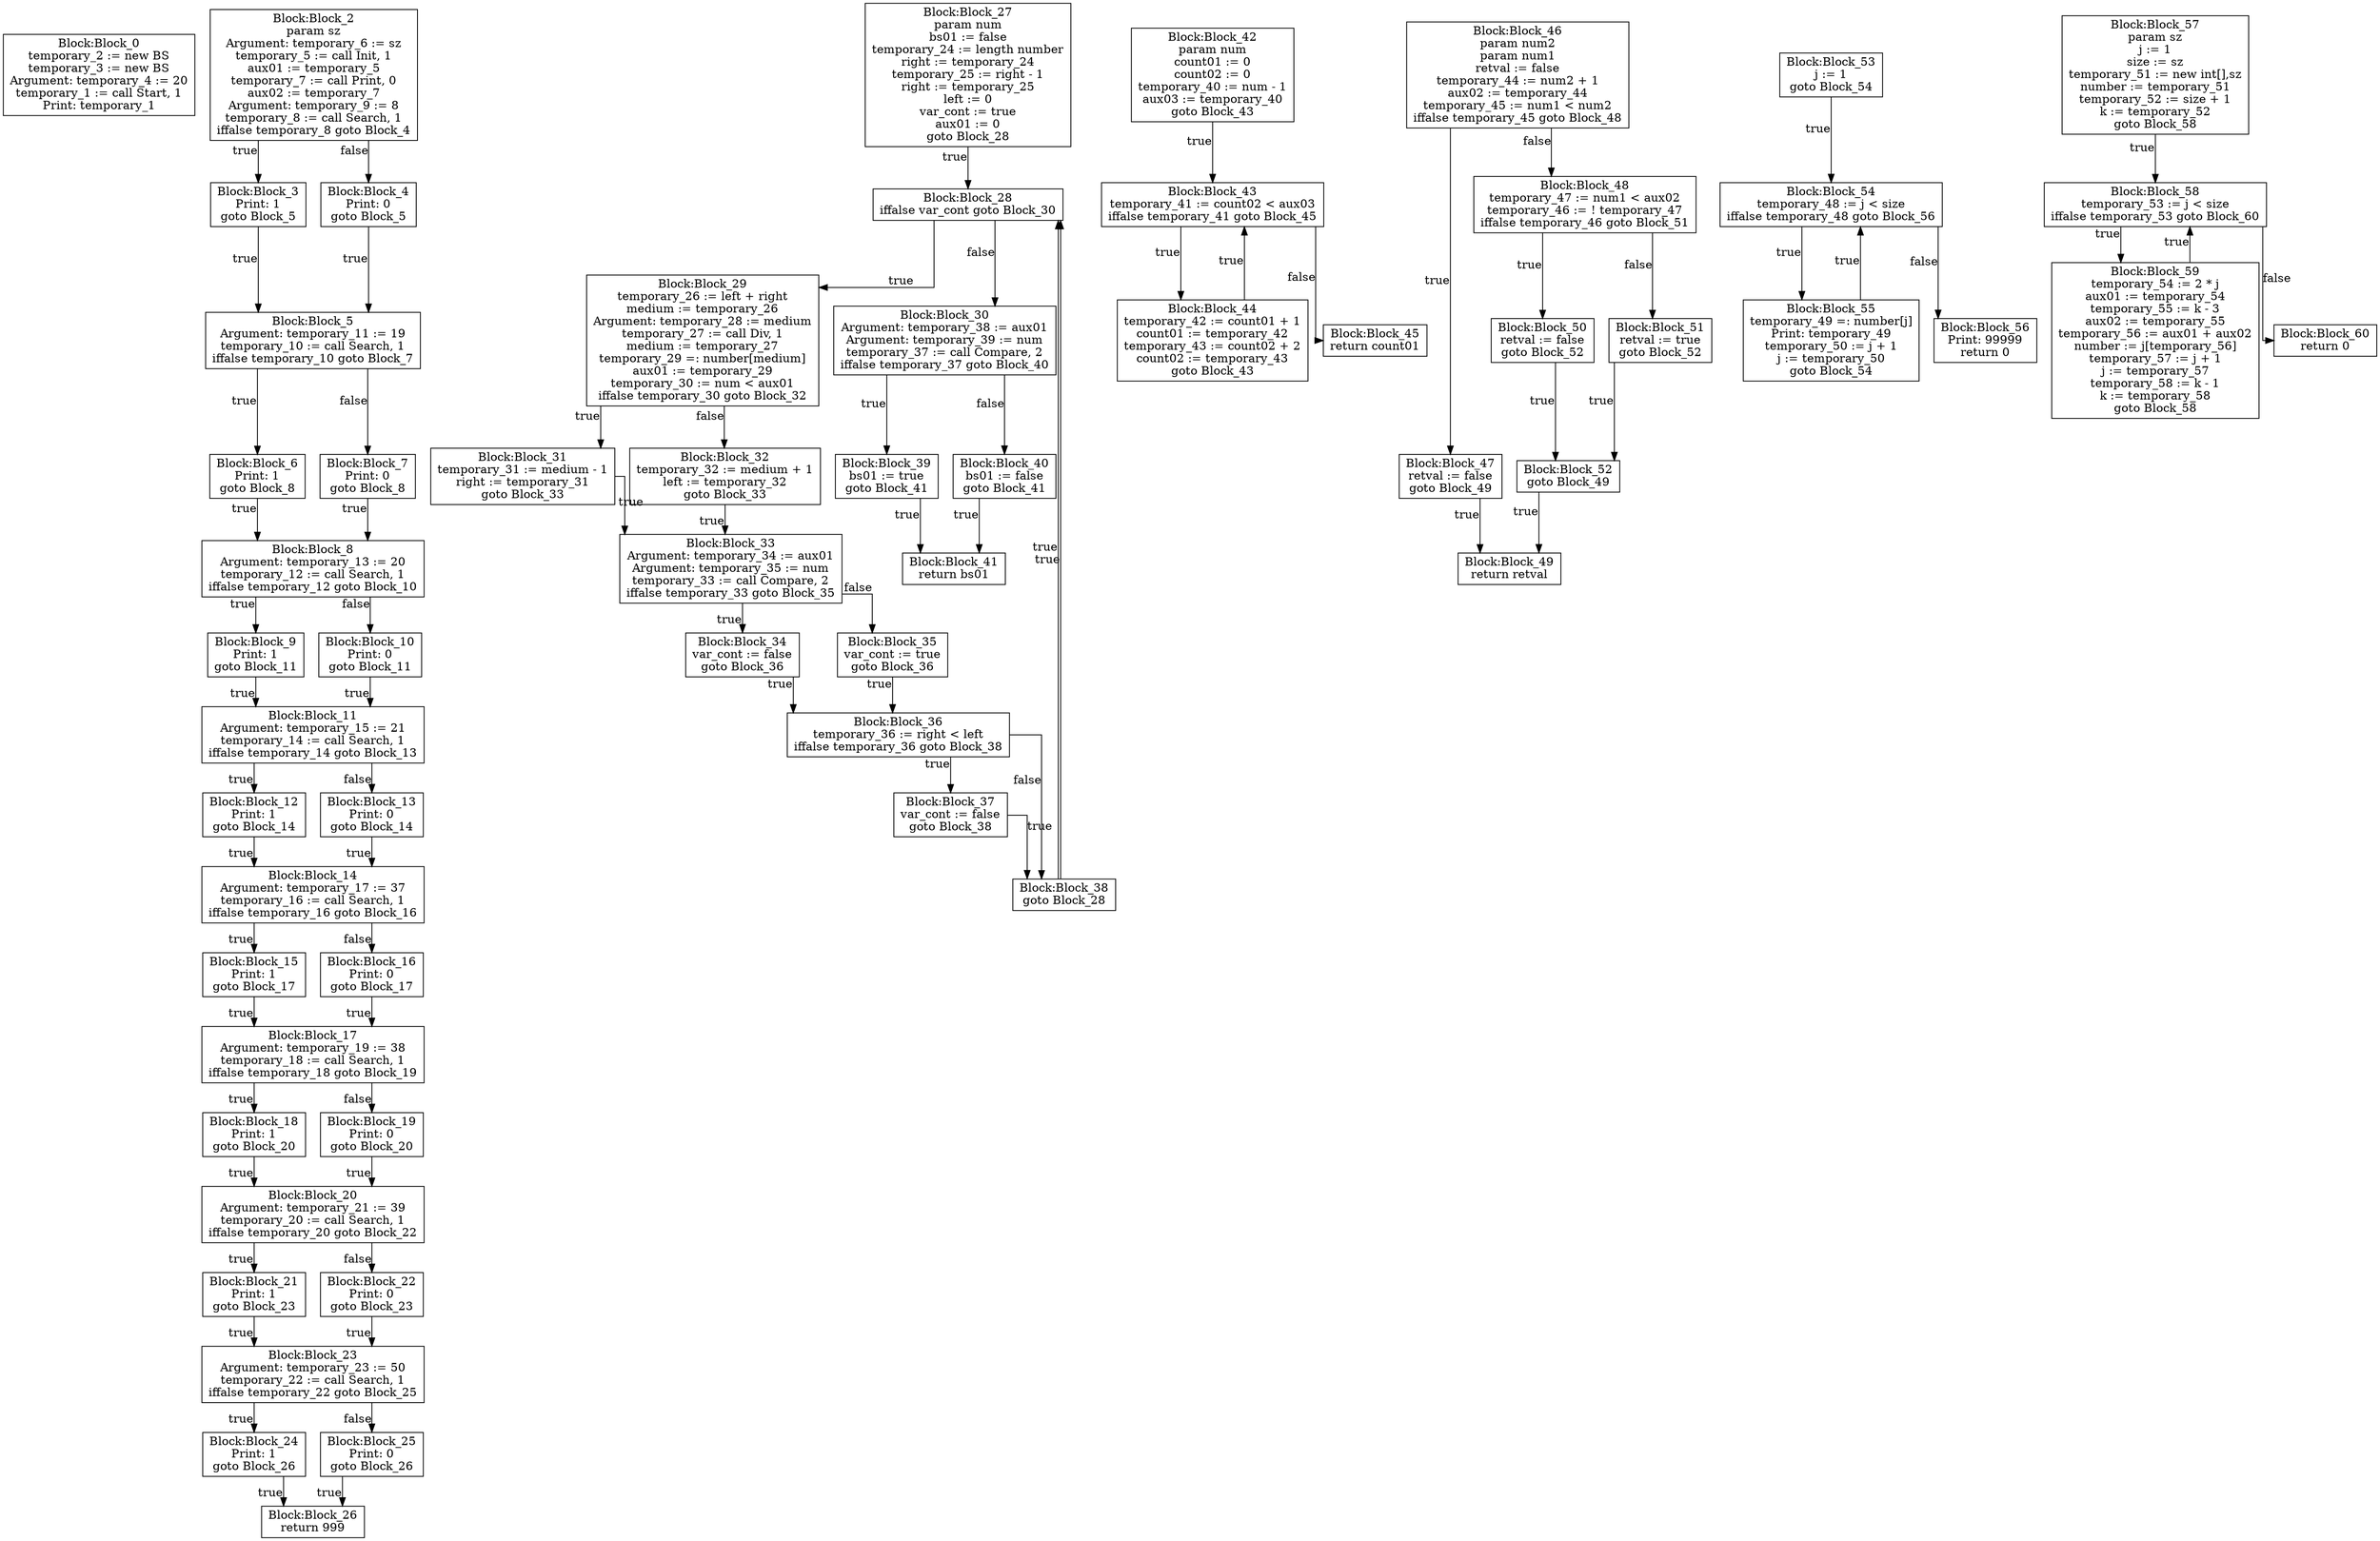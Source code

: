 digraph {
graph [ splines = ortho ]
	node [ shape = box ];
Block_0 [label="Block:Block_0
temporary_2 := new BS
temporary_3 := new BS
Argument: temporary_4 := 20
temporary_1 := call Start, 1
Print: temporary_1"];
Block_2 [label="Block:Block_2
param sz
Argument: temporary_6 := sz
temporary_5 := call Init, 1
aux01 := temporary_5
temporary_7 := call Print, 0
aux02 := temporary_7
Argument: temporary_9 := 8
temporary_8 := call Search, 1
iffalse temporary_8 goto Block_4"];
Block_2 -> Block_3 [xlabel = "true"]
Block_3 [label="Block:Block_3
Print: 1
goto Block_5"];
Block_3 -> Block_5 [xlabel = "true"]
Block_5 [label="Block:Block_5
Argument: temporary_11 := 19
temporary_10 := call Search, 1
iffalse temporary_10 goto Block_7"];
Block_5 -> Block_6 [xlabel = "true"]
Block_6 [label="Block:Block_6
Print: 1
goto Block_8"];
Block_6 -> Block_8 [xlabel = "true"]
Block_8 [label="Block:Block_8
Argument: temporary_13 := 20
temporary_12 := call Search, 1
iffalse temporary_12 goto Block_10"];
Block_8 -> Block_9 [xlabel = "true"]
Block_9 [label="Block:Block_9
Print: 1
goto Block_11"];
Block_9 -> Block_11 [xlabel = "true"]
Block_11 [label="Block:Block_11
Argument: temporary_15 := 21
temporary_14 := call Search, 1
iffalse temporary_14 goto Block_13"];
Block_11 -> Block_12 [xlabel = "true"]
Block_12 [label="Block:Block_12
Print: 1
goto Block_14"];
Block_12 -> Block_14 [xlabel = "true"]
Block_14 [label="Block:Block_14
Argument: temporary_17 := 37
temporary_16 := call Search, 1
iffalse temporary_16 goto Block_16"];
Block_14 -> Block_15 [xlabel = "true"]
Block_15 [label="Block:Block_15
Print: 1
goto Block_17"];
Block_15 -> Block_17 [xlabel = "true"]
Block_17 [label="Block:Block_17
Argument: temporary_19 := 38
temporary_18 := call Search, 1
iffalse temporary_18 goto Block_19"];
Block_17 -> Block_18 [xlabel = "true"]
Block_18 [label="Block:Block_18
Print: 1
goto Block_20"];
Block_18 -> Block_20 [xlabel = "true"]
Block_20 [label="Block:Block_20
Argument: temporary_21 := 39
temporary_20 := call Search, 1
iffalse temporary_20 goto Block_22"];
Block_20 -> Block_21 [xlabel = "true"]
Block_21 [label="Block:Block_21
Print: 1
goto Block_23"];
Block_21 -> Block_23 [xlabel = "true"]
Block_23 [label="Block:Block_23
Argument: temporary_23 := 50
temporary_22 := call Search, 1
iffalse temporary_22 goto Block_25"];
Block_23 -> Block_24 [xlabel = "true"]
Block_24 [label="Block:Block_24
Print: 1
goto Block_26"];
Block_24 -> Block_26 [xlabel = "true"]
Block_26 [label="Block:Block_26
return 999"];
Block_23 -> Block_25 [xlabel = "false"]
Block_25 [label="Block:Block_25
Print: 0
goto Block_26"];
Block_25 -> Block_26 [xlabel = "true"]
Block_20 -> Block_22 [xlabel = "false"]
Block_22 [label="Block:Block_22
Print: 0
goto Block_23"];
Block_22 -> Block_23 [xlabel = "true"]
Block_17 -> Block_19 [xlabel = "false"]
Block_19 [label="Block:Block_19
Print: 0
goto Block_20"];
Block_19 -> Block_20 [xlabel = "true"]
Block_14 -> Block_16 [xlabel = "false"]
Block_16 [label="Block:Block_16
Print: 0
goto Block_17"];
Block_16 -> Block_17 [xlabel = "true"]
Block_11 -> Block_13 [xlabel = "false"]
Block_13 [label="Block:Block_13
Print: 0
goto Block_14"];
Block_13 -> Block_14 [xlabel = "true"]
Block_8 -> Block_10 [xlabel = "false"]
Block_10 [label="Block:Block_10
Print: 0
goto Block_11"];
Block_10 -> Block_11 [xlabel = "true"]
Block_5 -> Block_7 [xlabel = "false"]
Block_7 [label="Block:Block_7
Print: 0
goto Block_8"];
Block_7 -> Block_8 [xlabel = "true"]
Block_2 -> Block_4 [xlabel = "false"]
Block_4 [label="Block:Block_4
Print: 0
goto Block_5"];
Block_4 -> Block_5 [xlabel = "true"]
Block_27 [label="Block:Block_27
param num
bs01 := false
temporary_24 := length number
right := temporary_24
temporary_25 := right - 1
right := temporary_25
left := 0
var_cont := true
aux01 := 0
goto Block_28"];
Block_27 -> Block_28 [xlabel = "true"]
Block_28 [label="Block:Block_28
iffalse var_cont goto Block_30"];
Block_28 -> Block_29 [xlabel = "true"]
Block_29 [label="Block:Block_29
temporary_26 := left + right
medium := temporary_26
Argument: temporary_28 := medium
temporary_27 := call Div, 1
medium := temporary_27
temporary_29 =: number[medium]
aux01 := temporary_29
temporary_30 := num < aux01
iffalse temporary_30 goto Block_32"];
Block_29 -> Block_31 [xlabel = "true"]
Block_31 [label="Block:Block_31
temporary_31 := medium - 1
right := temporary_31
goto Block_33"];
Block_31 -> Block_33 [xlabel = "true"]
Block_33 [label="Block:Block_33
Argument: temporary_34 := aux01
Argument: temporary_35 := num
temporary_33 := call Compare, 2
iffalse temporary_33 goto Block_35"];
Block_33 -> Block_34 [xlabel = "true"]
Block_34 [label="Block:Block_34
var_cont := false
goto Block_36"];
Block_34 -> Block_36 [xlabel = "true"]
Block_36 [label="Block:Block_36
temporary_36 := right < left
iffalse temporary_36 goto Block_38"];
Block_36 -> Block_37 [xlabel = "true"]
Block_37 [label="Block:Block_37
var_cont := false
goto Block_38"];
Block_37 -> Block_38 [xlabel = "true"]
Block_38 [label="Block:Block_38
goto Block_28"];
Block_38 -> Block_28 [xlabel = "true"]
Block_36 -> Block_38 [xlabel = "false"]
Block_38 [label="Block:Block_38
goto Block_28"];
Block_38 -> Block_28 [xlabel = "true"]
Block_33 -> Block_35 [xlabel = "false"]
Block_35 [label="Block:Block_35
var_cont := true
goto Block_36"];
Block_35 -> Block_36 [xlabel = "true"]
Block_29 -> Block_32 [xlabel = "false"]
Block_32 [label="Block:Block_32
temporary_32 := medium + 1
left := temporary_32
goto Block_33"];
Block_32 -> Block_33 [xlabel = "true"]
Block_28 -> Block_30 [xlabel = "false"]
Block_30 [label="Block:Block_30
Argument: temporary_38 := aux01
Argument: temporary_39 := num
temporary_37 := call Compare, 2
iffalse temporary_37 goto Block_40"];
Block_30 -> Block_39 [xlabel = "true"]
Block_39 [label="Block:Block_39
bs01 := true
goto Block_41"];
Block_39 -> Block_41 [xlabel = "true"]
Block_41 [label="Block:Block_41
return bs01"];
Block_30 -> Block_40 [xlabel = "false"]
Block_40 [label="Block:Block_40
bs01 := false
goto Block_41"];
Block_40 -> Block_41 [xlabel = "true"]
Block_42 [label="Block:Block_42
param num
count01 := 0
count02 := 0
temporary_40 := num - 1
aux03 := temporary_40
goto Block_43"];
Block_42 -> Block_43 [xlabel = "true"]
Block_43 [label="Block:Block_43
temporary_41 := count02 < aux03
iffalse temporary_41 goto Block_45"];
Block_43 -> Block_44 [xlabel = "true"]
Block_44 [label="Block:Block_44
temporary_42 := count01 + 1
count01 := temporary_42
temporary_43 := count02 + 2
count02 := temporary_43
goto Block_43"];
Block_44 -> Block_43 [xlabel = "true"]
Block_43 -> Block_45 [xlabel = "false"]
Block_45 [label="Block:Block_45
return count01"];
Block_46 [label="Block:Block_46
param num2
param num1
retval := false
temporary_44 := num2 + 1
aux02 := temporary_44
temporary_45 := num1 < num2
iffalse temporary_45 goto Block_48"];
Block_46 -> Block_47 [xlabel = "true"]
Block_47 [label="Block:Block_47
retval := false
goto Block_49"];
Block_47 -> Block_49 [xlabel = "true"]
Block_49 [label="Block:Block_49
return retval"];
Block_46 -> Block_48 [xlabel = "false"]
Block_48 [label="Block:Block_48
temporary_47 := num1 < aux02
temporary_46 := ! temporary_47
iffalse temporary_46 goto Block_51"];
Block_48 -> Block_50 [xlabel = "true"]
Block_50 [label="Block:Block_50
retval := false
goto Block_52"];
Block_50 -> Block_52 [xlabel = "true"]
Block_52 [label="Block:Block_52
goto Block_49"];
Block_52 -> Block_49 [xlabel = "true"]
Block_48 -> Block_51 [xlabel = "false"]
Block_51 [label="Block:Block_51
retval := true
goto Block_52"];
Block_51 -> Block_52 [xlabel = "true"]
Block_53 [label="Block:Block_53
j := 1
goto Block_54"];
Block_53 -> Block_54 [xlabel = "true"]
Block_54 [label="Block:Block_54
temporary_48 := j < size
iffalse temporary_48 goto Block_56"];
Block_54 -> Block_55 [xlabel = "true"]
Block_55 [label="Block:Block_55
temporary_49 =: number[j]
Print: temporary_49
temporary_50 := j + 1
j := temporary_50
goto Block_54"];
Block_55 -> Block_54 [xlabel = "true"]
Block_54 -> Block_56 [xlabel = "false"]
Block_56 [label="Block:Block_56
Print: 99999
return 0"];
Block_57 [label="Block:Block_57
param sz
j := 1
size := sz
temporary_51 := new int[],sz
number := temporary_51
temporary_52 := size + 1
k := temporary_52
goto Block_58"];
Block_57 -> Block_58 [xlabel = "true"]
Block_58 [label="Block:Block_58
temporary_53 := j < size
iffalse temporary_53 goto Block_60"];
Block_58 -> Block_59 [xlabel = "true"]
Block_59 [label="Block:Block_59
temporary_54 := 2 * j
aux01 := temporary_54
temporary_55 := k - 3
aux02 := temporary_55
temporary_56 := aux01 + aux02
number := j[temporary_56]
temporary_57 := j + 1
j := temporary_57
temporary_58 := k - 1
k := temporary_58
goto Block_58"];
Block_59 -> Block_58 [xlabel = "true"]
Block_58 -> Block_60 [xlabel = "false"]
Block_60 [label="Block:Block_60
return 0"];
}
